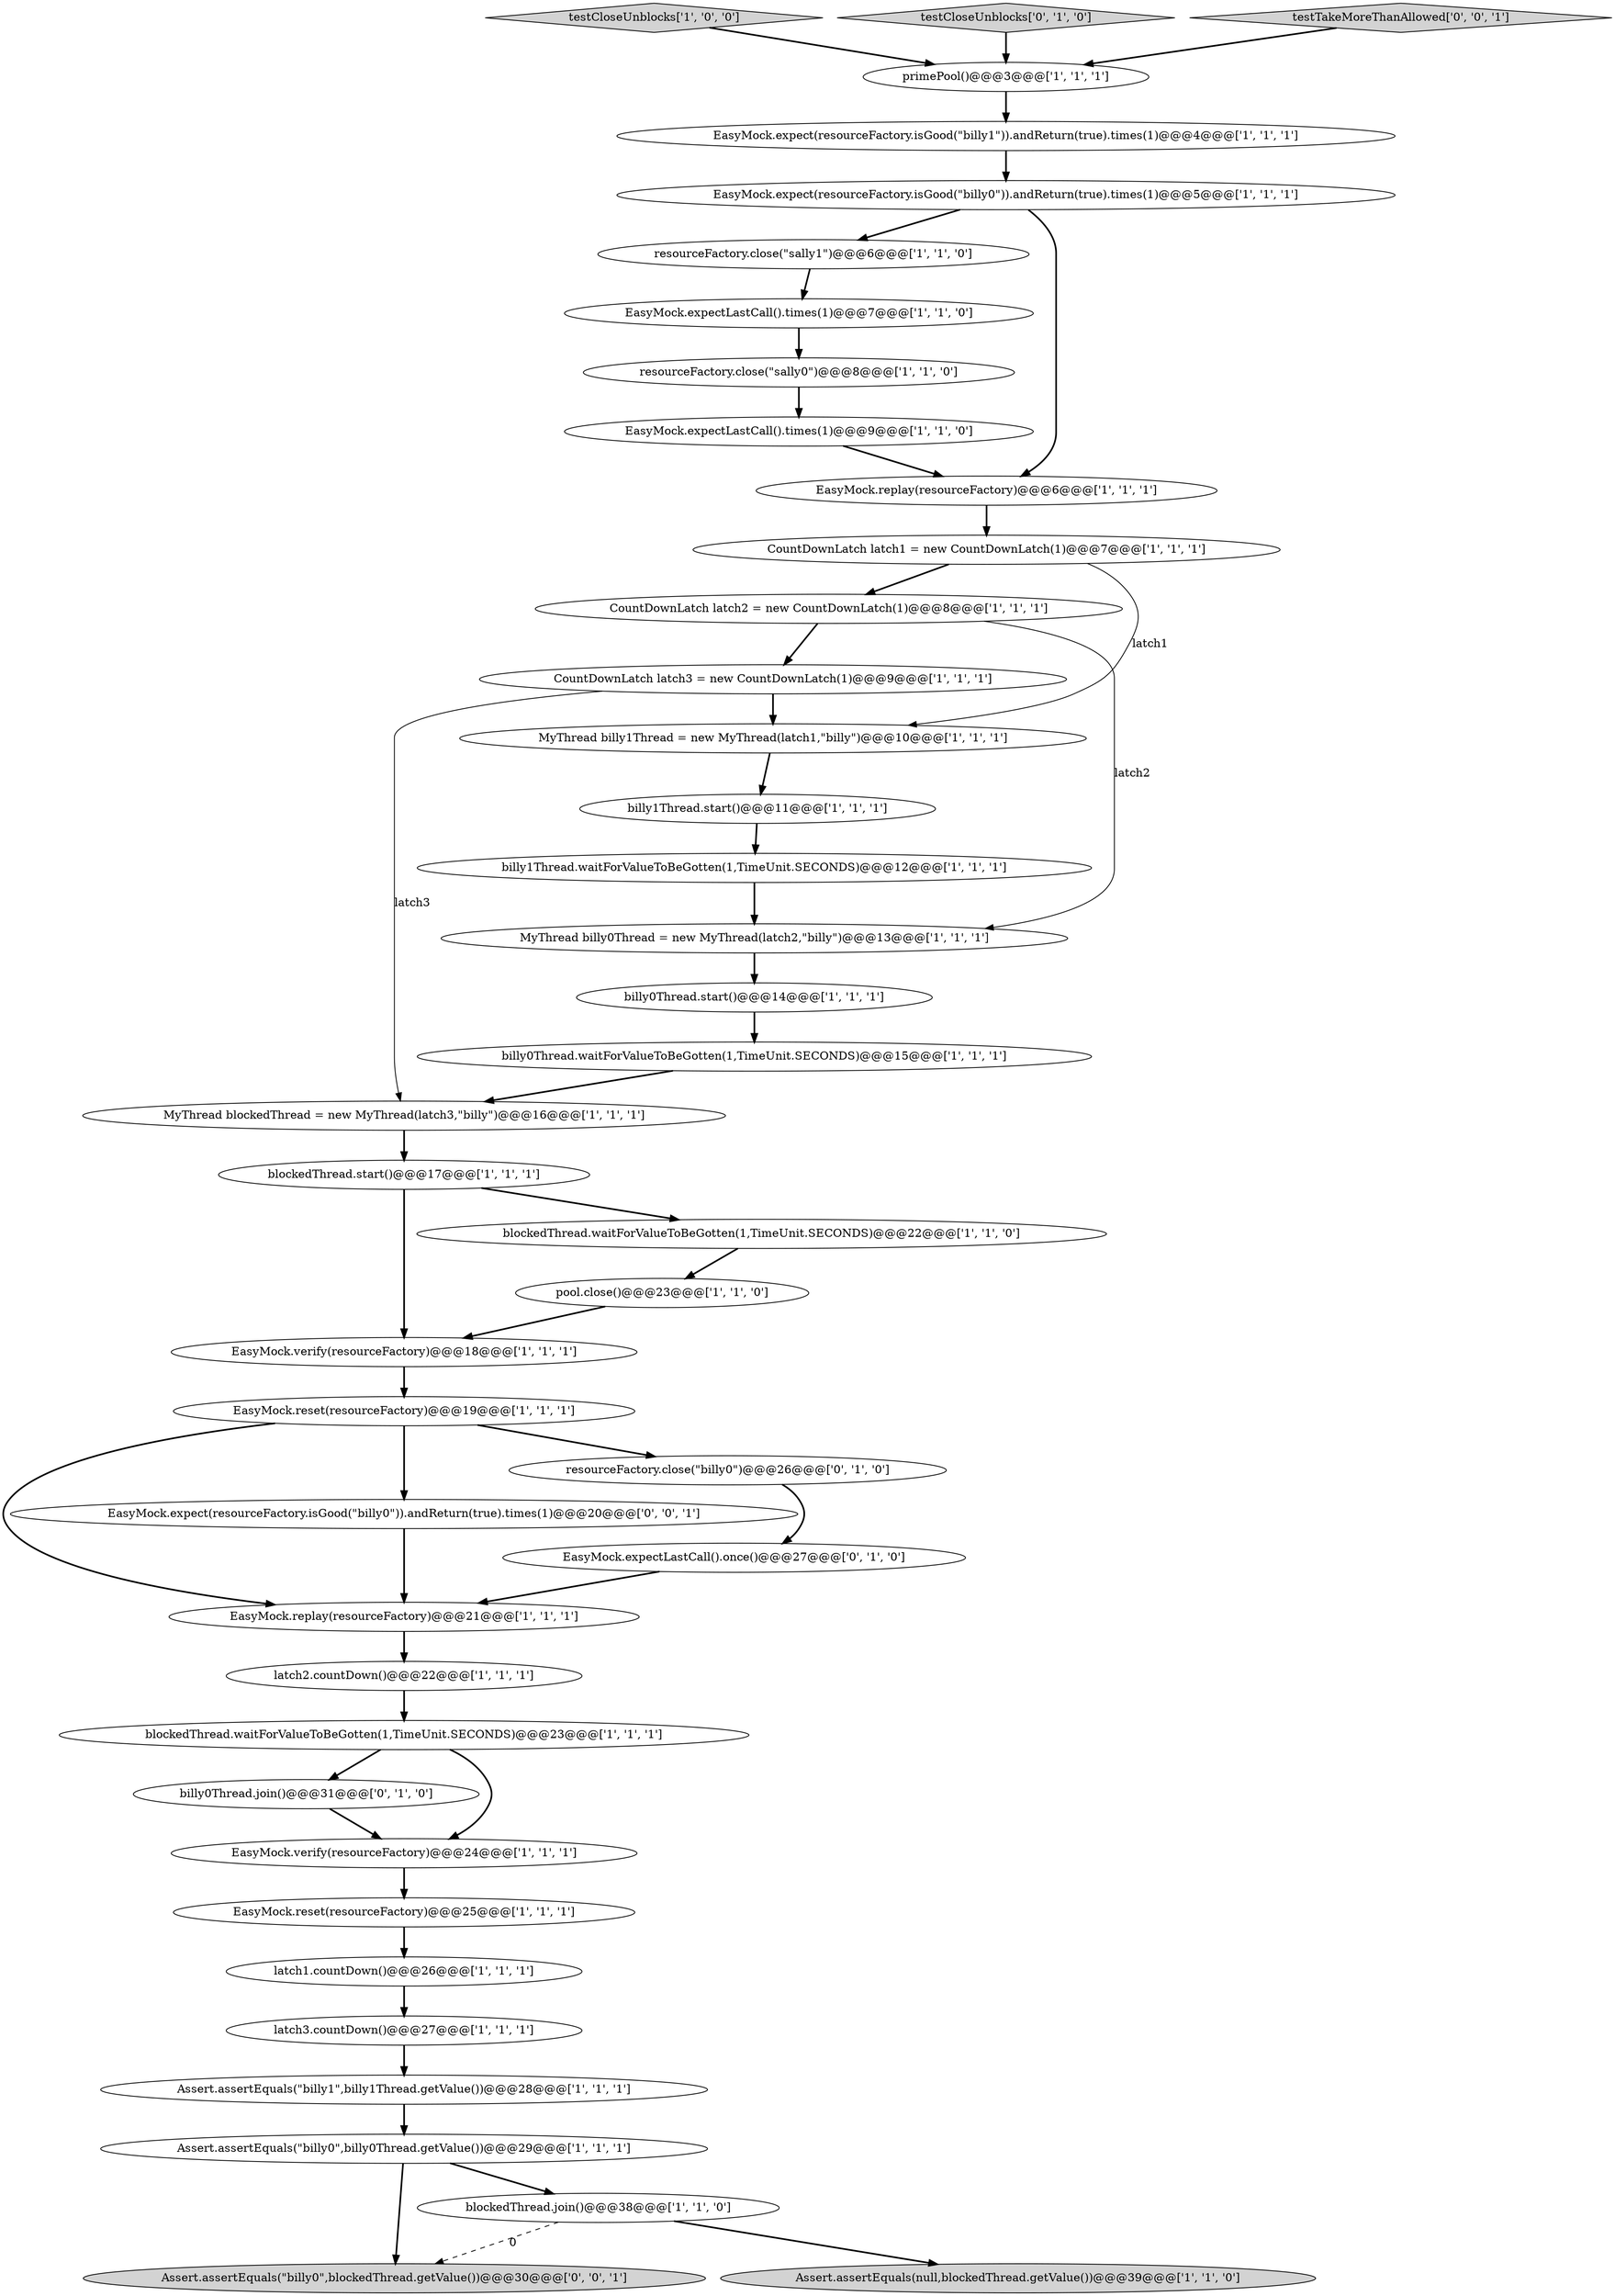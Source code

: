 digraph {
3 [style = filled, label = "EasyMock.replay(resourceFactory)@@@21@@@['1', '1', '1']", fillcolor = white, shape = ellipse image = "AAA0AAABBB1BBB"];
36 [style = filled, label = "resourceFactory.close(\"billy0\")@@@26@@@['0', '1', '0']", fillcolor = white, shape = ellipse image = "AAA1AAABBB2BBB"];
15 [style = filled, label = "latch3.countDown()@@@27@@@['1', '1', '1']", fillcolor = white, shape = ellipse image = "AAA0AAABBB1BBB"];
11 [style = filled, label = "Assert.assertEquals(\"billy1\",billy1Thread.getValue())@@@28@@@['1', '1', '1']", fillcolor = white, shape = ellipse image = "AAA0AAABBB1BBB"];
16 [style = filled, label = "EasyMock.reset(resourceFactory)@@@19@@@['1', '1', '1']", fillcolor = white, shape = ellipse image = "AAA0AAABBB1BBB"];
31 [style = filled, label = "CountDownLatch latch1 = new CountDownLatch(1)@@@7@@@['1', '1', '1']", fillcolor = white, shape = ellipse image = "AAA0AAABBB1BBB"];
40 [style = filled, label = "EasyMock.expect(resourceFactory.isGood(\"billy0\")).andReturn(true).times(1)@@@20@@@['0', '0', '1']", fillcolor = white, shape = ellipse image = "AAA0AAABBB3BBB"];
27 [style = filled, label = "blockedThread.waitForValueToBeGotten(1,TimeUnit.SECONDS)@@@22@@@['1', '1', '0']", fillcolor = white, shape = ellipse image = "AAA0AAABBB1BBB"];
6 [style = filled, label = "latch2.countDown()@@@22@@@['1', '1', '1']", fillcolor = white, shape = ellipse image = "AAA0AAABBB1BBB"];
20 [style = filled, label = "billy1Thread.start()@@@11@@@['1', '1', '1']", fillcolor = white, shape = ellipse image = "AAA0AAABBB1BBB"];
0 [style = filled, label = "EasyMock.verify(resourceFactory)@@@18@@@['1', '1', '1']", fillcolor = white, shape = ellipse image = "AAA0AAABBB1BBB"];
24 [style = filled, label = "primePool()@@@3@@@['1', '1', '1']", fillcolor = white, shape = ellipse image = "AAA0AAABBB1BBB"];
25 [style = filled, label = "EasyMock.reset(resourceFactory)@@@25@@@['1', '1', '1']", fillcolor = white, shape = ellipse image = "AAA0AAABBB1BBB"];
7 [style = filled, label = "EasyMock.expectLastCall().times(1)@@@9@@@['1', '1', '0']", fillcolor = white, shape = ellipse image = "AAA0AAABBB1BBB"];
33 [style = filled, label = "MyThread billy1Thread = new MyThread(latch1,\"billy\")@@@10@@@['1', '1', '1']", fillcolor = white, shape = ellipse image = "AAA0AAABBB1BBB"];
4 [style = filled, label = "EasyMock.expect(resourceFactory.isGood(\"billy1\")).andReturn(true).times(1)@@@4@@@['1', '1', '1']", fillcolor = white, shape = ellipse image = "AAA0AAABBB1BBB"];
21 [style = filled, label = "CountDownLatch latch2 = new CountDownLatch(1)@@@8@@@['1', '1', '1']", fillcolor = white, shape = ellipse image = "AAA0AAABBB1BBB"];
8 [style = filled, label = "Assert.assertEquals(\"billy0\",billy0Thread.getValue())@@@29@@@['1', '1', '1']", fillcolor = white, shape = ellipse image = "AAA0AAABBB1BBB"];
30 [style = filled, label = "testCloseUnblocks['1', '0', '0']", fillcolor = lightgray, shape = diamond image = "AAA0AAABBB1BBB"];
19 [style = filled, label = "CountDownLatch latch3 = new CountDownLatch(1)@@@9@@@['1', '1', '1']", fillcolor = white, shape = ellipse image = "AAA0AAABBB1BBB"];
23 [style = filled, label = "latch1.countDown()@@@26@@@['1', '1', '1']", fillcolor = white, shape = ellipse image = "AAA0AAABBB1BBB"];
29 [style = filled, label = "EasyMock.verify(resourceFactory)@@@24@@@['1', '1', '1']", fillcolor = white, shape = ellipse image = "AAA0AAABBB1BBB"];
38 [style = filled, label = "billy0Thread.join()@@@31@@@['0', '1', '0']", fillcolor = white, shape = ellipse image = "AAA1AAABBB2BBB"];
10 [style = filled, label = "blockedThread.start()@@@17@@@['1', '1', '1']", fillcolor = white, shape = ellipse image = "AAA0AAABBB1BBB"];
2 [style = filled, label = "billy0Thread.waitForValueToBeGotten(1,TimeUnit.SECONDS)@@@15@@@['1', '1', '1']", fillcolor = white, shape = ellipse image = "AAA0AAABBB1BBB"];
41 [style = filled, label = "Assert.assertEquals(\"billy0\",blockedThread.getValue())@@@30@@@['0', '0', '1']", fillcolor = lightgray, shape = ellipse image = "AAA0AAABBB3BBB"];
12 [style = filled, label = "blockedThread.join()@@@38@@@['1', '1', '0']", fillcolor = white, shape = ellipse image = "AAA0AAABBB1BBB"];
22 [style = filled, label = "billy0Thread.start()@@@14@@@['1', '1', '1']", fillcolor = white, shape = ellipse image = "AAA0AAABBB1BBB"];
32 [style = filled, label = "resourceFactory.close(\"sally1\")@@@6@@@['1', '1', '0']", fillcolor = white, shape = ellipse image = "AAA0AAABBB1BBB"];
1 [style = filled, label = "blockedThread.waitForValueToBeGotten(1,TimeUnit.SECONDS)@@@23@@@['1', '1', '1']", fillcolor = white, shape = ellipse image = "AAA0AAABBB1BBB"];
17 [style = filled, label = "resourceFactory.close(\"sally0\")@@@8@@@['1', '1', '0']", fillcolor = white, shape = ellipse image = "AAA0AAABBB1BBB"];
5 [style = filled, label = "billy1Thread.waitForValueToBeGotten(1,TimeUnit.SECONDS)@@@12@@@['1', '1', '1']", fillcolor = white, shape = ellipse image = "AAA0AAABBB1BBB"];
13 [style = filled, label = "EasyMock.expect(resourceFactory.isGood(\"billy0\")).andReturn(true).times(1)@@@5@@@['1', '1', '1']", fillcolor = white, shape = ellipse image = "AAA0AAABBB1BBB"];
18 [style = filled, label = "EasyMock.expectLastCall().times(1)@@@7@@@['1', '1', '0']", fillcolor = white, shape = ellipse image = "AAA0AAABBB1BBB"];
37 [style = filled, label = "testCloseUnblocks['0', '1', '0']", fillcolor = lightgray, shape = diamond image = "AAA0AAABBB2BBB"];
9 [style = filled, label = "EasyMock.replay(resourceFactory)@@@6@@@['1', '1', '1']", fillcolor = white, shape = ellipse image = "AAA0AAABBB1BBB"];
34 [style = filled, label = "MyThread billy0Thread = new MyThread(latch2,\"billy\")@@@13@@@['1', '1', '1']", fillcolor = white, shape = ellipse image = "AAA0AAABBB1BBB"];
26 [style = filled, label = "MyThread blockedThread = new MyThread(latch3,\"billy\")@@@16@@@['1', '1', '1']", fillcolor = white, shape = ellipse image = "AAA0AAABBB1BBB"];
28 [style = filled, label = "Assert.assertEquals(null,blockedThread.getValue())@@@39@@@['1', '1', '0']", fillcolor = lightgray, shape = ellipse image = "AAA0AAABBB1BBB"];
14 [style = filled, label = "pool.close()@@@23@@@['1', '1', '0']", fillcolor = white, shape = ellipse image = "AAA0AAABBB1BBB"];
39 [style = filled, label = "testTakeMoreThanAllowed['0', '0', '1']", fillcolor = lightgray, shape = diamond image = "AAA0AAABBB3BBB"];
35 [style = filled, label = "EasyMock.expectLastCall().once()@@@27@@@['0', '1', '0']", fillcolor = white, shape = ellipse image = "AAA1AAABBB2BBB"];
31->21 [style = bold, label=""];
22->2 [style = bold, label=""];
25->23 [style = bold, label=""];
27->14 [style = bold, label=""];
35->3 [style = bold, label=""];
16->40 [style = bold, label=""];
12->28 [style = bold, label=""];
8->41 [style = bold, label=""];
21->34 [style = solid, label="latch2"];
23->15 [style = bold, label=""];
37->24 [style = bold, label=""];
2->26 [style = bold, label=""];
8->12 [style = bold, label=""];
31->33 [style = solid, label="latch1"];
7->9 [style = bold, label=""];
20->5 [style = bold, label=""];
24->4 [style = bold, label=""];
9->31 [style = bold, label=""];
38->29 [style = bold, label=""];
1->29 [style = bold, label=""];
10->27 [style = bold, label=""];
5->34 [style = bold, label=""];
14->0 [style = bold, label=""];
33->20 [style = bold, label=""];
26->10 [style = bold, label=""];
16->36 [style = bold, label=""];
12->41 [style = dashed, label="0"];
19->33 [style = bold, label=""];
29->25 [style = bold, label=""];
19->26 [style = solid, label="latch3"];
32->18 [style = bold, label=""];
3->6 [style = bold, label=""];
21->19 [style = bold, label=""];
39->24 [style = bold, label=""];
15->11 [style = bold, label=""];
11->8 [style = bold, label=""];
16->3 [style = bold, label=""];
4->13 [style = bold, label=""];
18->17 [style = bold, label=""];
1->38 [style = bold, label=""];
13->9 [style = bold, label=""];
17->7 [style = bold, label=""];
34->22 [style = bold, label=""];
13->32 [style = bold, label=""];
40->3 [style = bold, label=""];
6->1 [style = bold, label=""];
30->24 [style = bold, label=""];
36->35 [style = bold, label=""];
10->0 [style = bold, label=""];
0->16 [style = bold, label=""];
}
